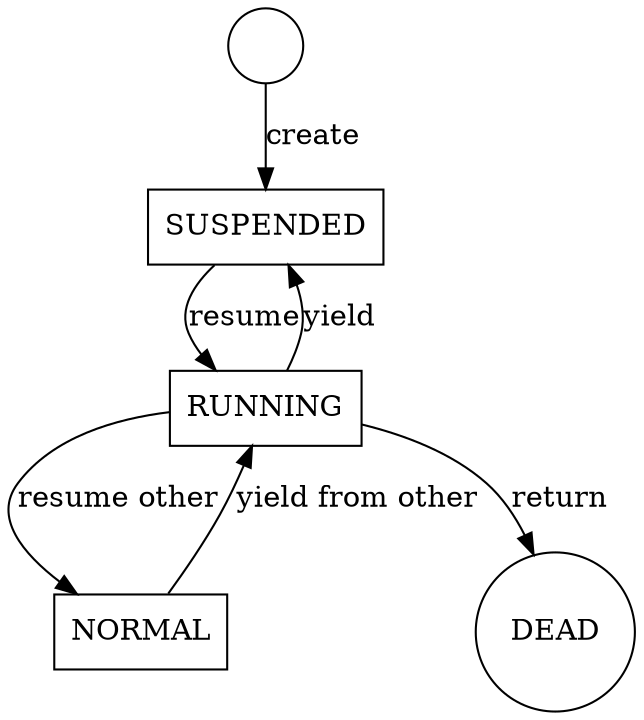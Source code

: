 digraph G {
  node0 [shape=circle, label=""      ]
  node1 [shape=box, label="SUSPENDED"]
  node2 [shape=box, label="RUNNING"  ]
  node3 [shape=box, label="NORMAL"   ]
  node4 [shape=circle, label="DEAD"  ]

  node0 -> node1 [label="create"          ]
  node1 -> node2 [label="resume"          ]
  node2 -> node1 [label="yield"           ]
  node2 -> node3 [label="resume other"    ]
  node3 -> node2 [label="yield from other"]
  node2 -> node4 [label="return"          ]
}